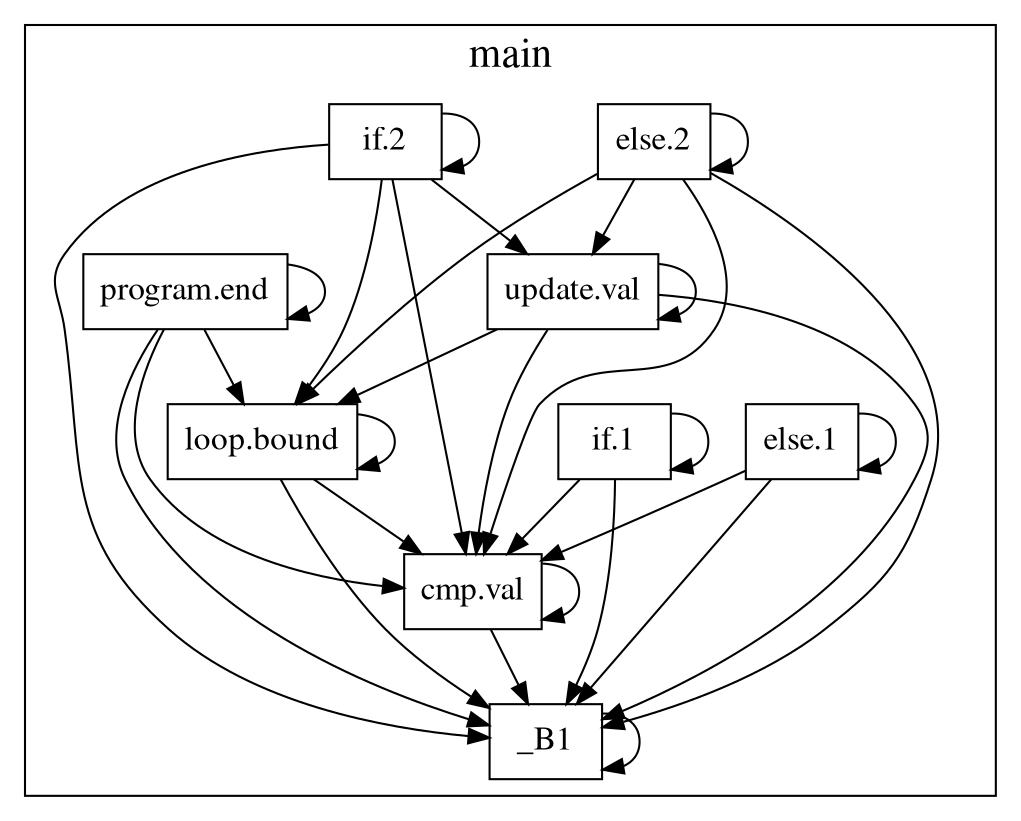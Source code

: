 digraph {
fontname="Times"
fontsize="20"
penwidth=1
node[fontsize="16" shape="box" fontname="Times"]

subgraph cluster_0 {
label = "main"
"_B1" [label="_B1"]

"cmp.val" [label="cmp.val"]

"else.1" [label="else.1"]

"else.2" [label="else.2"]

"if.1" [label="if.1"]

"if.2" [label="if.2"]

"loop.bound" [label="loop.bound"]

"program.end" [label="program.end"]

"update.val" [label="update.val"]

"_B1" -> "_B1"

"cmp.val" -> "_B1"

"cmp.val" -> "cmp.val"

"else.1" -> "_B1"

"else.1" -> "cmp.val"

"else.1" -> "else.1"

"else.2" -> "_B1"

"else.2" -> "cmp.val"

"else.2" -> "else.2"

"else.2" -> "loop.bound"

"else.2" -> "update.val"

"if.1" -> "_B1"

"if.1" -> "cmp.val"

"if.1" -> "if.1"

"if.2" -> "_B1"

"if.2" -> "cmp.val"

"if.2" -> "if.2"

"if.2" -> "loop.bound"

"if.2" -> "update.val"

"loop.bound" -> "_B1"

"loop.bound" -> "cmp.val"

"loop.bound" -> "loop.bound"

"program.end" -> "_B1"

"program.end" -> "cmp.val"

"program.end" -> "loop.bound"

"program.end" -> "program.end"

"update.val" -> "_B1"

"update.val" -> "cmp.val"

"update.val" -> "loop.bound"

"update.val" -> "update.val"

}}
